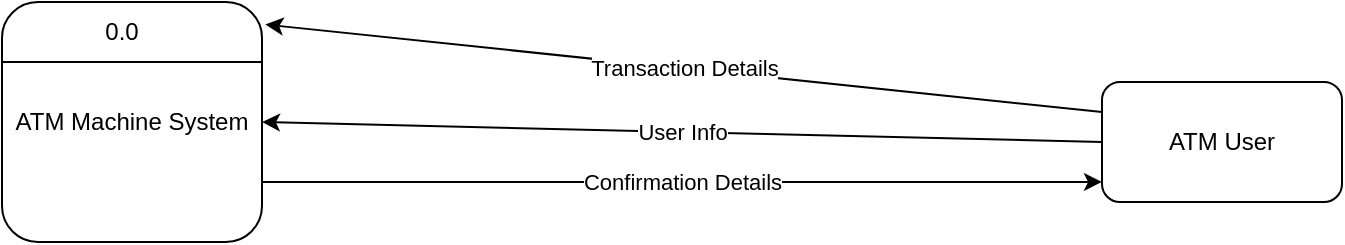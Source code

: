 <mxfile version="26.0.11">
  <diagram name="Page-1" id="XB-2y-RMPxdpAkvDRqhX">
    <mxGraphModel grid="1" page="1" gridSize="10" guides="1" tooltips="1" connect="1" arrows="1" fold="1" pageScale="1" pageWidth="850" pageHeight="1100" math="0" shadow="0">
      <root>
        <mxCell id="0" />
        <mxCell id="1" parent="0" />
        <mxCell id="5kgg6Dt5B1u5ZQdmc3mq-1" value="ATM Machine System" style="rounded=1;whiteSpace=wrap;html=1;" vertex="1" parent="1">
          <mxGeometry x="50" y="300" width="130" height="120" as="geometry" />
        </mxCell>
        <mxCell id="5kgg6Dt5B1u5ZQdmc3mq-3" value="" style="endArrow=none;html=1;rounded=0;exitX=0;exitY=0.25;exitDx=0;exitDy=0;entryX=1;entryY=0.25;entryDx=0;entryDy=0;" edge="1" parent="1" source="5kgg6Dt5B1u5ZQdmc3mq-1" target="5kgg6Dt5B1u5ZQdmc3mq-1">
          <mxGeometry width="50" height="50" relative="1" as="geometry">
            <mxPoint x="420" y="410" as="sourcePoint" />
            <mxPoint x="470" y="380" as="targetPoint" />
            <Array as="points" />
          </mxGeometry>
        </mxCell>
        <mxCell id="5kgg6Dt5B1u5ZQdmc3mq-5" value="0.0" style="text;html=1;align=center;verticalAlign=middle;whiteSpace=wrap;rounded=0;" vertex="1" parent="1">
          <mxGeometry x="80" y="300" width="60" height="30" as="geometry" />
        </mxCell>
        <mxCell id="5kgg6Dt5B1u5ZQdmc3mq-6" value="ATM User" style="rounded=1;whiteSpace=wrap;html=1;" vertex="1" parent="1">
          <mxGeometry x="600" y="340" width="120" height="60" as="geometry" />
        </mxCell>
        <mxCell id="5kgg6Dt5B1u5ZQdmc3mq-12" value="" style="endArrow=classic;html=1;rounded=0;entryX=1.013;entryY=0.094;entryDx=0;entryDy=0;entryPerimeter=0;exitX=0;exitY=0.25;exitDx=0;exitDy=0;" edge="1" parent="1" source="5kgg6Dt5B1u5ZQdmc3mq-6" target="5kgg6Dt5B1u5ZQdmc3mq-1">
          <mxGeometry relative="1" as="geometry">
            <mxPoint x="590" y="350" as="sourcePoint" />
            <mxPoint x="420" y="400" as="targetPoint" />
          </mxGeometry>
        </mxCell>
        <mxCell id="5kgg6Dt5B1u5ZQdmc3mq-13" value="Transaction Details" style="edgeLabel;resizable=0;html=1;;align=center;verticalAlign=middle;" connectable="0" vertex="1" parent="5kgg6Dt5B1u5ZQdmc3mq-12">
          <mxGeometry relative="1" as="geometry" />
        </mxCell>
        <mxCell id="5kgg6Dt5B1u5ZQdmc3mq-14" value="" style="endArrow=classic;html=1;rounded=0;entryX=1;entryY=0.5;entryDx=0;entryDy=0;exitX=0;exitY=0.5;exitDx=0;exitDy=0;" edge="1" parent="1" source="5kgg6Dt5B1u5ZQdmc3mq-6" target="5kgg6Dt5B1u5ZQdmc3mq-1">
          <mxGeometry relative="1" as="geometry">
            <mxPoint x="330" y="430" as="sourcePoint" />
            <mxPoint x="430" y="430" as="targetPoint" />
          </mxGeometry>
        </mxCell>
        <mxCell id="5kgg6Dt5B1u5ZQdmc3mq-15" value="User Info" style="edgeLabel;resizable=0;html=1;;align=center;verticalAlign=middle;" connectable="0" vertex="1" parent="5kgg6Dt5B1u5ZQdmc3mq-14">
          <mxGeometry relative="1" as="geometry" />
        </mxCell>
        <mxCell id="5kgg6Dt5B1u5ZQdmc3mq-16" value="" style="endArrow=classic;html=1;rounded=0;entryX=0;entryY=0.833;entryDx=0;entryDy=0;entryPerimeter=0;exitX=1;exitY=0.75;exitDx=0;exitDy=0;" edge="1" parent="1" source="5kgg6Dt5B1u5ZQdmc3mq-1" target="5kgg6Dt5B1u5ZQdmc3mq-6">
          <mxGeometry relative="1" as="geometry">
            <mxPoint x="350" y="430" as="sourcePoint" />
            <mxPoint x="450" y="430" as="targetPoint" />
          </mxGeometry>
        </mxCell>
        <mxCell id="5kgg6Dt5B1u5ZQdmc3mq-17" value="Confirmation Details" style="edgeLabel;resizable=0;html=1;;align=center;verticalAlign=middle;" connectable="0" vertex="1" parent="5kgg6Dt5B1u5ZQdmc3mq-16">
          <mxGeometry relative="1" as="geometry" />
        </mxCell>
      </root>
    </mxGraphModel>
  </diagram>
</mxfile>
